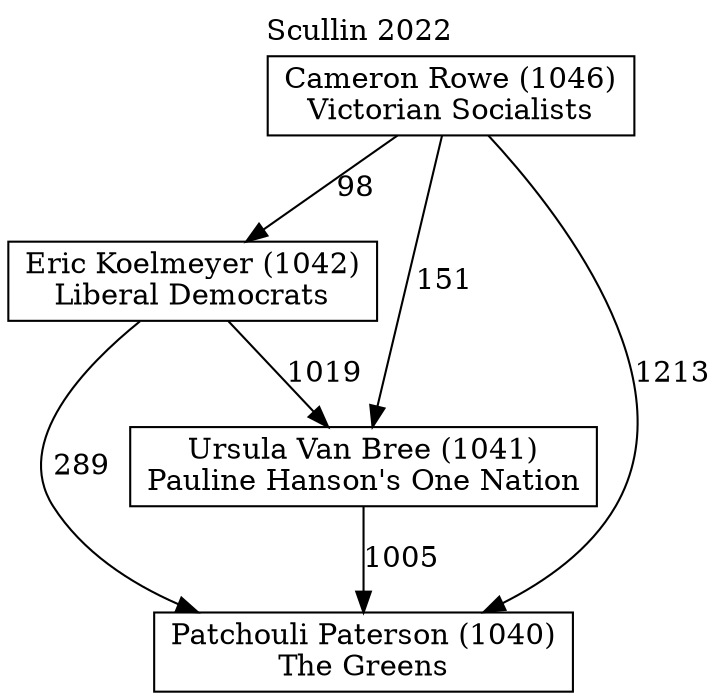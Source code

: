 // House preference flow
digraph "Patchouli Paterson (1040)_Scullin_2022" {
	graph [label="Scullin 2022" labelloc=t mclimit=10]
	node [shape=box]
	"Eric Koelmeyer (1042)" [label="Eric Koelmeyer (1042)
Liberal Democrats"]
	"Ursula Van Bree (1041)" [label="Ursula Van Bree (1041)
Pauline Hanson's One Nation"]
	"Cameron Rowe (1046)" [label="Cameron Rowe (1046)
Victorian Socialists"]
	"Patchouli Paterson (1040)" [label="Patchouli Paterson (1040)
The Greens"]
	"Eric Koelmeyer (1042)" -> "Patchouli Paterson (1040)" [label=289]
	"Cameron Rowe (1046)" -> "Ursula Van Bree (1041)" [label=151]
	"Ursula Van Bree (1041)" -> "Patchouli Paterson (1040)" [label=1005]
	"Cameron Rowe (1046)" -> "Eric Koelmeyer (1042)" [label=98]
	"Cameron Rowe (1046)" -> "Patchouli Paterson (1040)" [label=1213]
	"Eric Koelmeyer (1042)" -> "Ursula Van Bree (1041)" [label=1019]
}
